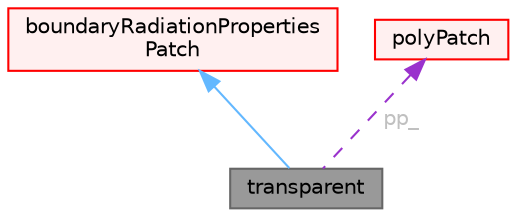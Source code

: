 digraph "transparent"
{
 // LATEX_PDF_SIZE
  bgcolor="transparent";
  edge [fontname=Helvetica,fontsize=10,labelfontname=Helvetica,labelfontsize=10];
  node [fontname=Helvetica,fontsize=10,shape=box,height=0.2,width=0.4];
  Node1 [id="Node000001",label="transparent",height=0.2,width=0.4,color="gray40", fillcolor="grey60", style="filled", fontcolor="black",tooltip="Radiation boundary model for transparent walls. It requires to specify a wallAbsorptionEmissionModel ..."];
  Node2 -> Node1 [id="edge1_Node000001_Node000002",dir="back",color="steelblue1",style="solid",tooltip=" "];
  Node2 [id="Node000002",label="boundaryRadiationProperties\lPatch",height=0.2,width=0.4,color="red", fillcolor="#FFF0F0", style="filled",URL="$classFoam_1_1radiation_1_1boundaryRadiationPropertiesPatch.html",tooltip=" "];
  Node6 -> Node1 [id="edge2_Node000001_Node000006",dir="back",color="darkorchid3",style="dashed",tooltip=" ",label=" pp_",fontcolor="grey" ];
  Node6 [id="Node000006",label="polyPatch",height=0.2,width=0.4,color="red", fillcolor="#FFF0F0", style="filled",URL="$classFoam_1_1polyPatch.html",tooltip="A patch is a list of labels that address the faces in the global face list."];
}
